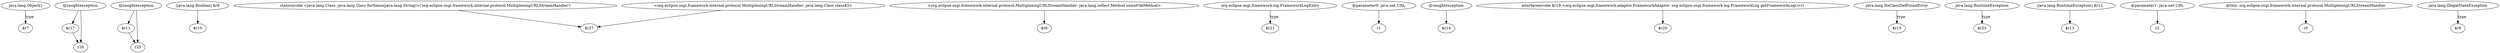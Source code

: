 digraph g {
0[label="java.lang.Object[]"]
1[label="$r7"]
0->1[label="type"]
2[label="@caughtexception"]
3[label="$r17"]
2->3[label=""]
4[label="$r11"]
5[label="r25"]
4->5[label=""]
6[label="(java.lang.Boolean) $r9"]
7[label="$r10"]
6->7[label=""]
8[label="@caughtexception"]
8->4[label=""]
9[label="r26"]
2->9[label=""]
8->5[label=""]
10[label="staticinvoke <java.lang.Class: java.lang.Class forName(java.lang.String)>('org.eclipse.osgi.framework.internal.protocol.MultiplexingURLStreamHandler')"]
11[label="$r27"]
10->11[label=""]
12[label="<org.eclipse.osgi.framework.internal.protocol.MultiplexingURLStreamHandler: java.lang.reflect.Method sameFileMethod>"]
13[label="$r8"]
12->13[label=""]
14[label="org.eclipse.osgi.framework.log.FrameworkLogEntry"]
15[label="$r21"]
14->15[label="type"]
16[label="@parameter0: java.net.URL"]
17[label="r1"]
16->17[label=""]
18[label="<org.eclipse.osgi.framework.internal.protocol.MultiplexingURLStreamHandler: java.lang.Class class$3>"]
18->11[label=""]
19[label="@caughtexception"]
20[label="$r14"]
19->20[label=""]
21[label="interfaceinvoke $r19.<org.eclipse.osgi.framework.adaptor.FrameworkAdaptor: org.eclipse.osgi.framework.log.FrameworkLog getFrameworkLog()>()"]
22[label="$r20"]
21->22[label=""]
23[label="java.lang.NoClassDefFoundError"]
24[label="$r15"]
23->24[label="type"]
25[label="java.lang.RuntimeException"]
26[label="$r23"]
25->26[label="type"]
27[label="(java.lang.RuntimeException) $r12"]
28[label="$r13"]
27->28[label=""]
29[label="@parameter1: java.net.URL"]
30[label="r2"]
29->30[label=""]
3->9[label=""]
31[label="@this: org.eclipse.osgi.framework.internal.protocol.MultiplexingURLStreamHandler"]
32[label="r0"]
31->32[label=""]
33[label="java.lang.IllegalStateException"]
34[label="$r6"]
33->34[label="type"]
}